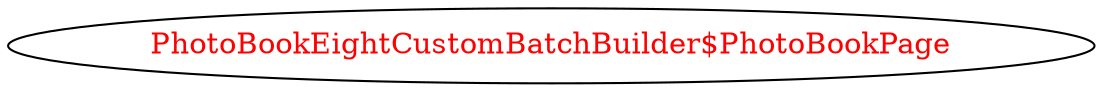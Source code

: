 digraph dependencyGraph {
 concentrate=true;
 ranksep="2.0";
 rankdir="LR"; 
 splines="ortho";
"PhotoBookEightCustomBatchBuilder$PhotoBookPage" [fontcolor="red"];
}